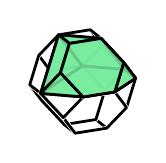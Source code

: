 % polymake for julian
% Thu Jul  5 23:35:48 2018
% unnamed

\begin{tikzpicture}[x  = {(0.9cm,-0.076cm)},
                    y  = {(-0.06cm,0.95cm)},
                    z  = {(-0.44cm,-0.29cm)},
                    scale = .3,
                    color = {lightgray}]


  % DEF POINTS
  \coordinate (v0_unnamed__1) at (2, 1, 0);
  \coordinate (v1_unnamed__1) at (1, 2, 0);
  \coordinate (v2_unnamed__1) at (2, 0, 1);
  \coordinate (v3_unnamed__1) at (1, 0, 2);
  \coordinate (v4_unnamed__1) at (0, 2, 1);
  \coordinate (v5_unnamed__1) at (2, 0, -1);
  \coordinate (v6_unnamed__1) at (0, 1, 2);
  \coordinate (v7_unnamed__1) at (1, 0, -2);
  \coordinate (v8_unnamed__1) at (0, 2, -1);
  \coordinate (v9_unnamed__1) at (2, -1, 0);
  \coordinate (v10_unnamed__1) at (0, 1, -2);
  \coordinate (v11_unnamed__1) at (1, -2, 0);
  \coordinate (v12_unnamed__1) at (0, -1, 2);
  \coordinate (v13_unnamed__1) at (-1, 2, 0);
  \coordinate (v14_unnamed__1) at (0, -2, 1);
  \coordinate (v15_unnamed__1) at (-2, 1, 0);
  \coordinate (v16_unnamed__1) at (-1, 0, 2);
  \coordinate (v17_unnamed__1) at (0, -1, -2);
  \coordinate (v18_unnamed__1) at (-2, 0, 1);
  \coordinate (v19_unnamed__1) at (0, -2, -1);
  \coordinate (v20_unnamed__1) at (-1, 0, -2);
  \coordinate (v21_unnamed__1) at (-2, 0, -1);
  \coordinate (v22_unnamed__1) at (-1, -2, 0);
  \coordinate (v23_unnamed__1) at (-2, -1, 0);


  % EDGES STYLE
  \definecolor{edgecolor_unnamed__1}{rgb}{ 0,0,0 }
  \tikzstyle{facestyle_unnamed__1} = [fill=none, fill opacity=0.85, preaction={draw=white, line cap=round, line width=1.5 pt}, draw=edgecolor_unnamed__1, line width=1 pt, line cap=round, line join=round]


  % FACES and EDGES and POINTS in the right order
  \draw[facestyle_unnamed__1] (v10_unnamed__1) -- (v8_unnamed__1) -- (v1_unnamed__1) -- (v0_unnamed__1) -- (v5_unnamed__1) -- (v7_unnamed__1) -- (v10_unnamed__1) -- cycle;
  \draw[facestyle_unnamed__1] (v22_unnamed__1) -- (v19_unnamed__1) -- (v11_unnamed__1) -- (v14_unnamed__1) -- (v22_unnamed__1) -- cycle;
  \draw[facestyle_unnamed__1] (v23_unnamed__1) -- (v18_unnamed__1) -- (v15_unnamed__1) -- (v21_unnamed__1) -- (v23_unnamed__1) -- cycle;
  \draw[facestyle_unnamed__1] (v19_unnamed__1) -- (v17_unnamed__1) -- (v7_unnamed__1) -- (v5_unnamed__1) -- (v9_unnamed__1) -- (v11_unnamed__1) -- (v19_unnamed__1) -- cycle;
  \draw[facestyle_unnamed__1] (v21_unnamed__1) -- (v15_unnamed__1) -- (v13_unnamed__1) -- (v8_unnamed__1) -- (v10_unnamed__1) -- (v20_unnamed__1) -- (v21_unnamed__1) -- cycle;
  \draw[facestyle_unnamed__1] (v20_unnamed__1) -- (v10_unnamed__1) -- (v7_unnamed__1) -- (v17_unnamed__1) -- (v20_unnamed__1) -- cycle;


  %POINTS


  %FACETS
  \draw[facestyle_unnamed__1] (v23_unnamed__1) -- (v21_unnamed__1) -- (v20_unnamed__1) -- (v17_unnamed__1) -- (v19_unnamed__1) -- (v22_unnamed__1) -- (v23_unnamed__1) -- cycle;


  %POINTS


  %FACETS
  \draw[facestyle_unnamed__1] (v16_unnamed__1) -- (v18_unnamed__1) -- (v23_unnamed__1) -- (v22_unnamed__1) -- (v14_unnamed__1) -- (v12_unnamed__1) -- (v16_unnamed__1) -- cycle;


  %POINTS


  %FACETS
  \draw[facestyle_unnamed__1] (v13_unnamed__1) -- (v4_unnamed__1) -- (v1_unnamed__1) -- (v8_unnamed__1) -- (v13_unnamed__1) -- cycle;


  %POINTS


  %FACETS
  \draw[facestyle_unnamed__1] (v0_unnamed__1) -- (v2_unnamed__1) -- (v9_unnamed__1) -- (v5_unnamed__1) -- (v0_unnamed__1) -- cycle;


  %POINTS


  %FACETS
  \draw[facestyle_unnamed__1] (v15_unnamed__1) -- (v18_unnamed__1) -- (v16_unnamed__1) -- (v6_unnamed__1) -- (v4_unnamed__1) -- (v13_unnamed__1) -- (v15_unnamed__1) -- cycle;


  %POINTS


  %FACETS
  \draw[facestyle_unnamed__1] (v12_unnamed__1) -- (v14_unnamed__1) -- (v11_unnamed__1) -- (v9_unnamed__1) -- (v2_unnamed__1) -- (v3_unnamed__1) -- (v12_unnamed__1) -- cycle;


  %POINTS


  %FACETS
  \draw[facestyle_unnamed__1] (v6_unnamed__1) -- (v16_unnamed__1) -- (v12_unnamed__1) -- (v3_unnamed__1) -- (v6_unnamed__1) -- cycle;


  %POINTS


  %FACETS
  \draw[facestyle_unnamed__1] (v4_unnamed__1) -- (v6_unnamed__1) -- (v3_unnamed__1) -- (v2_unnamed__1) -- (v0_unnamed__1) -- (v1_unnamed__1) -- (v4_unnamed__1) -- cycle;


  %POINTS


  %FACETS

  % DEF POINTS
  \coordinate (v0_unnamed__2) at (2, 1, 0);
  \coordinate (v1_unnamed__2) at (1, 2, 0);
  \coordinate (v2_unnamed__2) at (2, 0, 1);
  \coordinate (v3_unnamed__2) at (1, 0, 2);
  \coordinate (v4_unnamed__2) at (0, 2, 1);
  \coordinate (v5_unnamed__2) at (2, 0, -1);
  \coordinate (v6_unnamed__2) at (0, 1, 2);
  \coordinate (v7_unnamed__2) at (1, 0, -2);
  \coordinate (v8_unnamed__2) at (-1, 2, 0);
  \coordinate (v9_unnamed__2) at (-1, 0, 2);
  \coordinate (v10_unnamed__2) at (-1, 0, -2);


  % EDGES STYLE
  \definecolor{edgecolor_unnamed__2}{rgb}{ 0,0,0 }

  % FACES STYLE
  \definecolor{facetcolor_unnamed__2}{rgb}{ 0.467,0.925,0.62 }

  \tikzstyle{facestyle_unnamed__2} = [fill=facetcolor_unnamed__2, fill opacity=0.85, draw=edgecolor_unnamed__2, line width=1 pt, line cap=round, line join=round]


  % FACES and EDGES and POINTS in the right order
  \draw[facestyle_unnamed__2] (v7_unnamed__2) -- (v1_unnamed__2) -- (v0_unnamed__2) -- (v5_unnamed__2) -- (v7_unnamed__2) -- cycle;
  \draw[facestyle_unnamed__2] (v10_unnamed__2) -- (v8_unnamed__2) -- (v1_unnamed__2) -- (v7_unnamed__2) -- (v10_unnamed__2) -- cycle;
  \draw[facestyle_unnamed__2] (v10_unnamed__2) -- (v7_unnamed__2) -- (v5_unnamed__2) -- (v2_unnamed__2) -- (v3_unnamed__2) -- (v9_unnamed__2) -- (v10_unnamed__2) -- cycle;


  %POINTS


  %FACETS
  \draw[facestyle_unnamed__2] (v10_unnamed__2) -- (v9_unnamed__2) -- (v8_unnamed__2) -- (v10_unnamed__2) -- cycle;


  %POINTS


  %FACETS
  \draw[facestyle_unnamed__2] (v8_unnamed__2) -- (v4_unnamed__2) -- (v1_unnamed__2) -- (v8_unnamed__2) -- cycle;
  \draw[facestyle_unnamed__2] (v0_unnamed__2) -- (v2_unnamed__2) -- (v5_unnamed__2) -- (v0_unnamed__2) -- cycle;


  %POINTS


  %FACETS
  \draw[facestyle_unnamed__2] (v8_unnamed__2) -- (v9_unnamed__2) -- (v6_unnamed__2) -- (v4_unnamed__2) -- (v8_unnamed__2) -- cycle;


  %POINTS


  %FACETS
  \draw[facestyle_unnamed__2] (v6_unnamed__2) -- (v9_unnamed__2) -- (v3_unnamed__2) -- (v6_unnamed__2) -- cycle;


  %POINTS


  %FACETS
  \draw[facestyle_unnamed__2] (v4_unnamed__2) -- (v6_unnamed__2) -- (v3_unnamed__2) -- (v2_unnamed__2) -- (v0_unnamed__2) -- (v1_unnamed__2) -- (v4_unnamed__2) -- cycle;


  %POINTS


  %FACETS

\end{tikzpicture}

